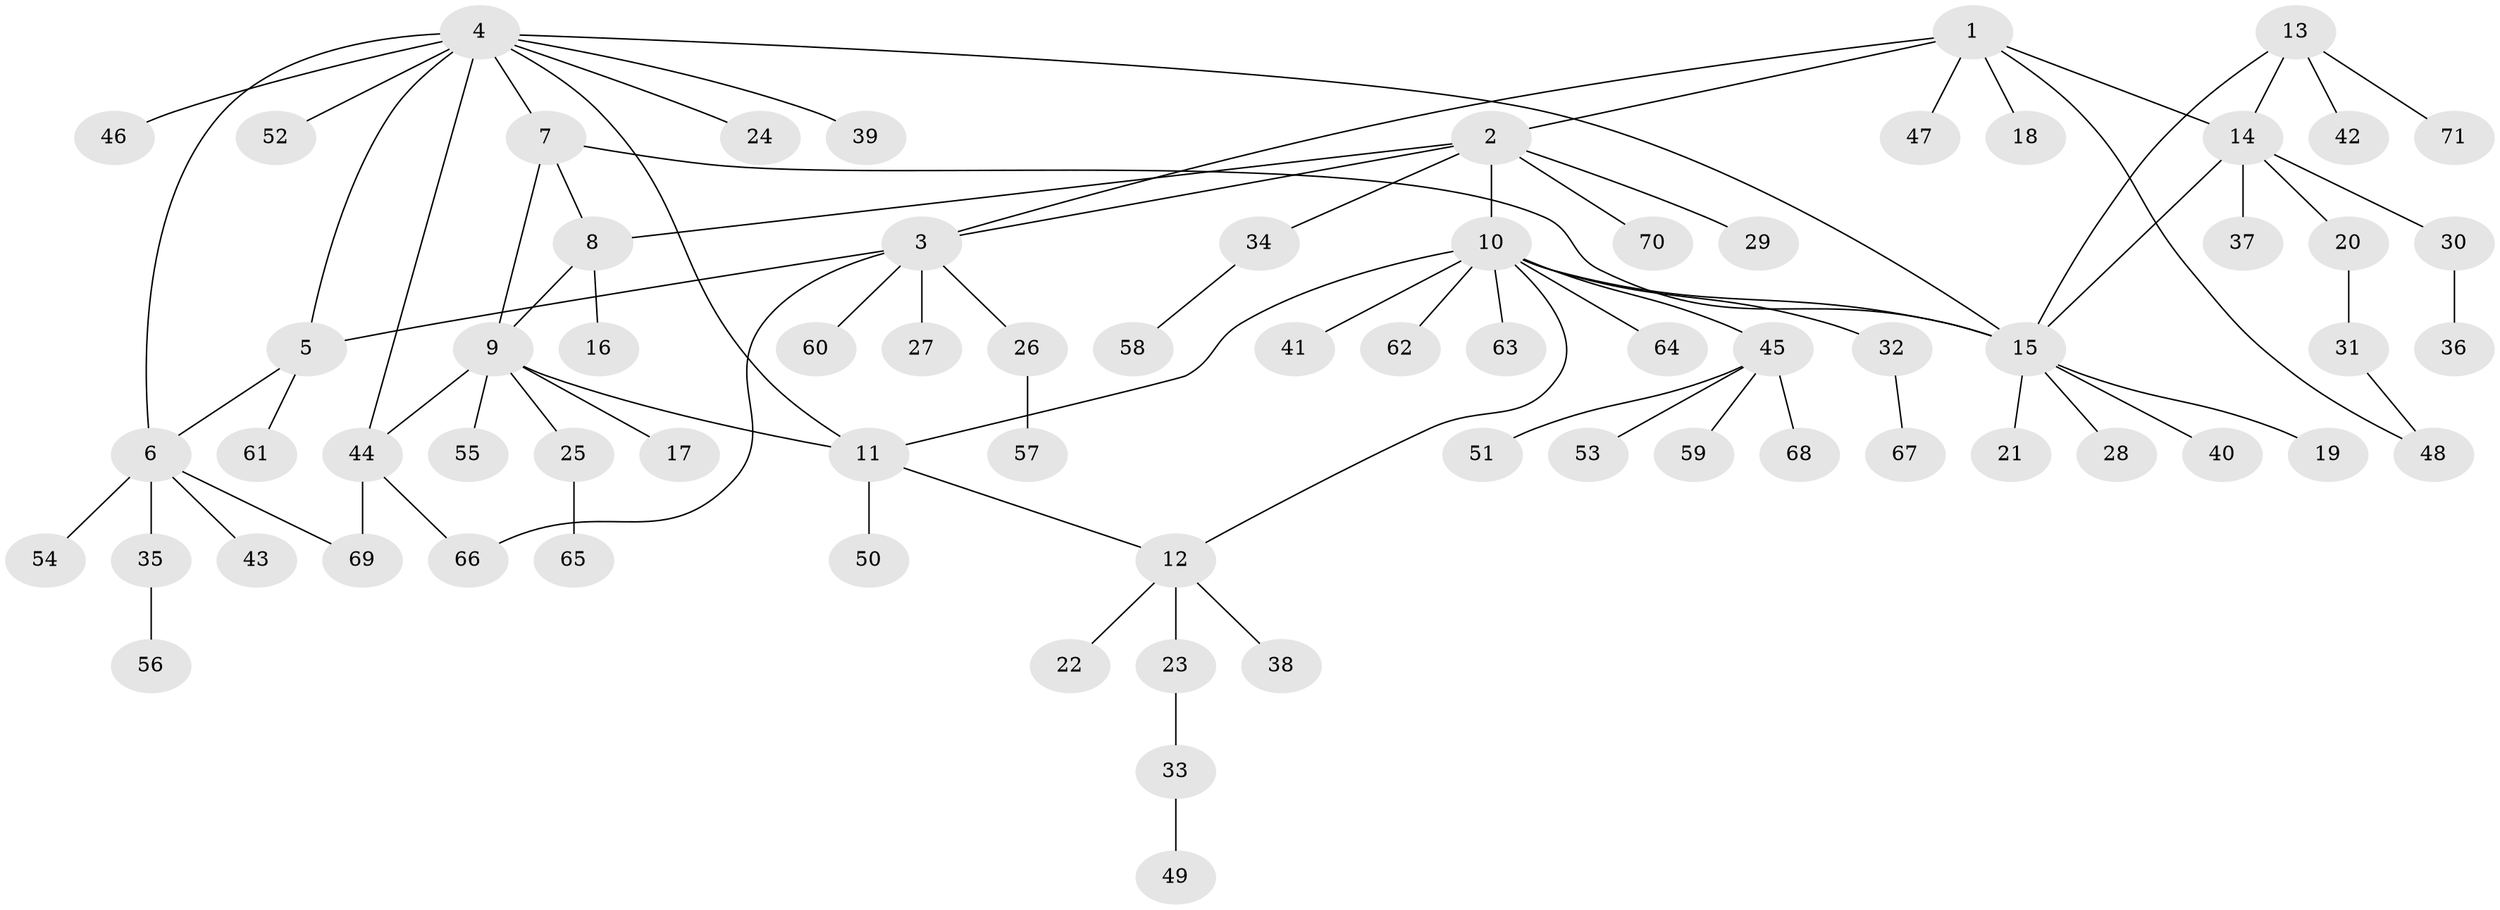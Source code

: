 // coarse degree distribution, {1: 0.6190476190476191, 4: 0.14285714285714285, 3: 0.19047619047619047, 11: 0.047619047619047616}
// Generated by graph-tools (version 1.1) at 2025/58/03/04/25 21:58:46]
// undirected, 71 vertices, 85 edges
graph export_dot {
graph [start="1"]
  node [color=gray90,style=filled];
  1;
  2;
  3;
  4;
  5;
  6;
  7;
  8;
  9;
  10;
  11;
  12;
  13;
  14;
  15;
  16;
  17;
  18;
  19;
  20;
  21;
  22;
  23;
  24;
  25;
  26;
  27;
  28;
  29;
  30;
  31;
  32;
  33;
  34;
  35;
  36;
  37;
  38;
  39;
  40;
  41;
  42;
  43;
  44;
  45;
  46;
  47;
  48;
  49;
  50;
  51;
  52;
  53;
  54;
  55;
  56;
  57;
  58;
  59;
  60;
  61;
  62;
  63;
  64;
  65;
  66;
  67;
  68;
  69;
  70;
  71;
  1 -- 2;
  1 -- 3;
  1 -- 14;
  1 -- 18;
  1 -- 47;
  1 -- 48;
  2 -- 3;
  2 -- 8;
  2 -- 10;
  2 -- 29;
  2 -- 34;
  2 -- 70;
  3 -- 5;
  3 -- 26;
  3 -- 27;
  3 -- 60;
  3 -- 66;
  4 -- 5;
  4 -- 6;
  4 -- 7;
  4 -- 11;
  4 -- 15;
  4 -- 24;
  4 -- 39;
  4 -- 44;
  4 -- 46;
  4 -- 52;
  5 -- 6;
  5 -- 61;
  6 -- 35;
  6 -- 43;
  6 -- 54;
  6 -- 69;
  7 -- 8;
  7 -- 9;
  7 -- 15;
  8 -- 9;
  8 -- 16;
  9 -- 11;
  9 -- 17;
  9 -- 25;
  9 -- 44;
  9 -- 55;
  10 -- 11;
  10 -- 12;
  10 -- 15;
  10 -- 32;
  10 -- 41;
  10 -- 45;
  10 -- 62;
  10 -- 63;
  10 -- 64;
  11 -- 12;
  11 -- 50;
  12 -- 22;
  12 -- 23;
  12 -- 38;
  13 -- 14;
  13 -- 15;
  13 -- 42;
  13 -- 71;
  14 -- 15;
  14 -- 20;
  14 -- 30;
  14 -- 37;
  15 -- 19;
  15 -- 21;
  15 -- 28;
  15 -- 40;
  20 -- 31;
  23 -- 33;
  25 -- 65;
  26 -- 57;
  30 -- 36;
  31 -- 48;
  32 -- 67;
  33 -- 49;
  34 -- 58;
  35 -- 56;
  44 -- 66;
  44 -- 69;
  45 -- 51;
  45 -- 53;
  45 -- 59;
  45 -- 68;
}
